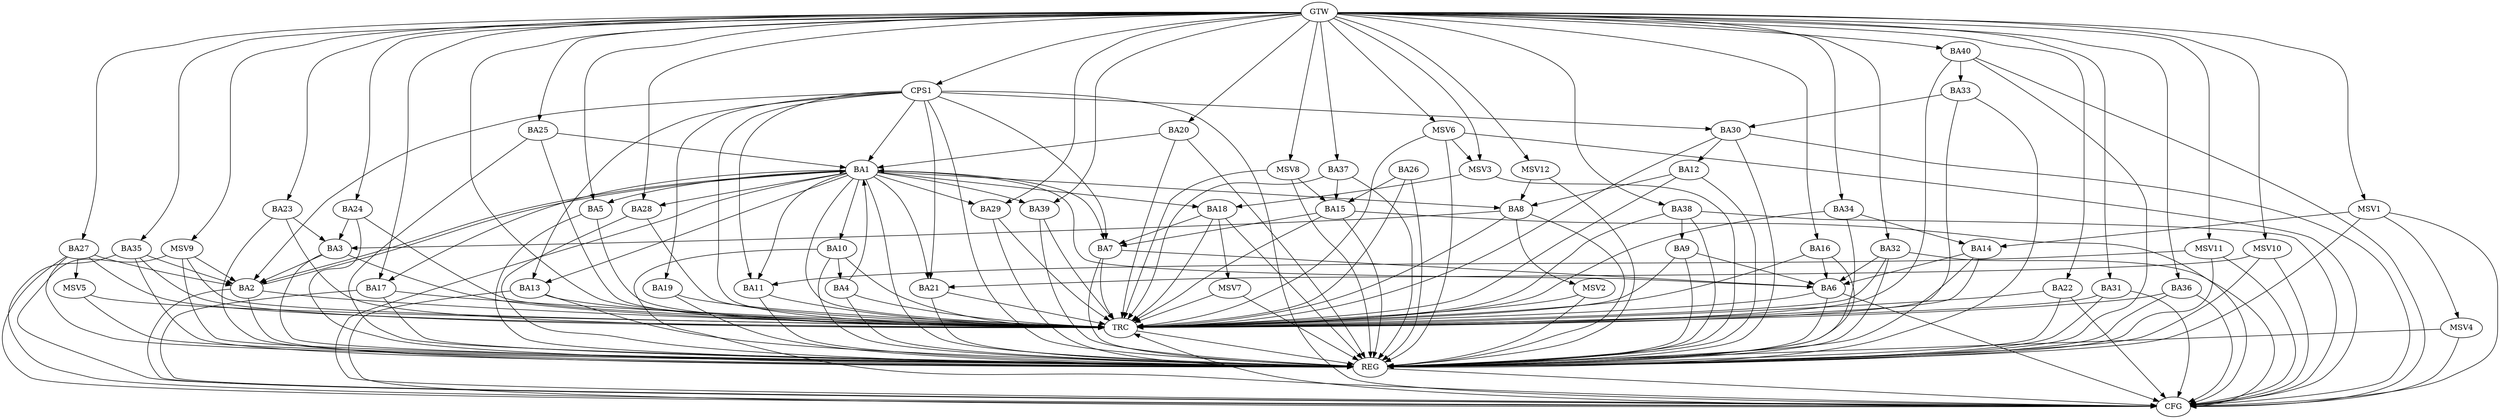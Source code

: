 strict digraph G {
  BA1 [ label="BA1" ];
  BA2 [ label="BA2" ];
  BA3 [ label="BA3" ];
  BA4 [ label="BA4" ];
  BA5 [ label="BA5" ];
  BA6 [ label="BA6" ];
  BA7 [ label="BA7" ];
  BA8 [ label="BA8" ];
  BA9 [ label="BA9" ];
  BA10 [ label="BA10" ];
  BA11 [ label="BA11" ];
  BA12 [ label="BA12" ];
  BA13 [ label="BA13" ];
  BA14 [ label="BA14" ];
  BA15 [ label="BA15" ];
  BA16 [ label="BA16" ];
  BA17 [ label="BA17" ];
  BA18 [ label="BA18" ];
  BA19 [ label="BA19" ];
  BA20 [ label="BA20" ];
  BA21 [ label="BA21" ];
  BA22 [ label="BA22" ];
  BA23 [ label="BA23" ];
  BA24 [ label="BA24" ];
  BA25 [ label="BA25" ];
  BA26 [ label="BA26" ];
  BA27 [ label="BA27" ];
  BA28 [ label="BA28" ];
  BA29 [ label="BA29" ];
  BA30 [ label="BA30" ];
  BA31 [ label="BA31" ];
  BA32 [ label="BA32" ];
  BA33 [ label="BA33" ];
  BA34 [ label="BA34" ];
  BA35 [ label="BA35" ];
  BA36 [ label="BA36" ];
  BA37 [ label="BA37" ];
  BA38 [ label="BA38" ];
  BA39 [ label="BA39" ];
  BA40 [ label="BA40" ];
  CPS1 [ label="CPS1" ];
  GTW [ label="GTW" ];
  REG [ label="REG" ];
  CFG [ label="CFG" ];
  TRC [ label="TRC" ];
  MSV1 [ label="MSV1" ];
  MSV2 [ label="MSV2" ];
  MSV3 [ label="MSV3" ];
  MSV4 [ label="MSV4" ];
  MSV5 [ label="MSV5" ];
  MSV6 [ label="MSV6" ];
  MSV7 [ label="MSV7" ];
  MSV8 [ label="MSV8" ];
  MSV9 [ label="MSV9" ];
  MSV10 [ label="MSV10" ];
  MSV11 [ label="MSV11" ];
  MSV12 [ label="MSV12" ];
  BA1 -> BA2;
  BA2 -> BA1;
  BA3 -> BA2;
  BA4 -> BA1;
  BA6 -> BA1;
  BA7 -> BA6;
  BA8 -> BA3;
  BA9 -> BA6;
  BA10 -> BA4;
  BA12 -> BA8;
  BA14 -> BA6;
  BA15 -> BA7;
  BA16 -> BA6;
  BA18 -> BA7;
  BA20 -> BA1;
  BA23 -> BA3;
  BA24 -> BA3;
  BA25 -> BA1;
  BA26 -> BA15;
  BA27 -> BA2;
  BA30 -> BA12;
  BA32 -> BA6;
  BA33 -> BA30;
  BA34 -> BA14;
  BA35 -> BA2;
  BA37 -> BA15;
  BA38 -> BA9;
  BA40 -> BA33;
  CPS1 -> BA13;
  CPS1 -> BA7;
  CPS1 -> BA2;
  CPS1 -> BA30;
  CPS1 -> BA11;
  CPS1 -> BA19;
  CPS1 -> BA1;
  CPS1 -> BA21;
  GTW -> BA5;
  GTW -> BA16;
  GTW -> BA17;
  GTW -> BA20;
  GTW -> BA22;
  GTW -> BA23;
  GTW -> BA24;
  GTW -> BA25;
  GTW -> BA27;
  GTW -> BA28;
  GTW -> BA29;
  GTW -> BA31;
  GTW -> BA32;
  GTW -> BA34;
  GTW -> BA35;
  GTW -> BA36;
  GTW -> BA37;
  GTW -> BA38;
  GTW -> BA39;
  GTW -> BA40;
  GTW -> CPS1;
  BA1 -> REG;
  BA2 -> REG;
  BA3 -> REG;
  BA4 -> REG;
  BA5 -> REG;
  BA6 -> REG;
  BA7 -> REG;
  BA8 -> REG;
  BA9 -> REG;
  BA10 -> REG;
  BA11 -> REG;
  BA12 -> REG;
  BA13 -> REG;
  BA14 -> REG;
  BA15 -> REG;
  BA16 -> REG;
  BA17 -> REG;
  BA18 -> REG;
  BA19 -> REG;
  BA20 -> REG;
  BA21 -> REG;
  BA22 -> REG;
  BA23 -> REG;
  BA24 -> REG;
  BA25 -> REG;
  BA26 -> REG;
  BA27 -> REG;
  BA28 -> REG;
  BA29 -> REG;
  BA30 -> REG;
  BA31 -> REG;
  BA32 -> REG;
  BA33 -> REG;
  BA34 -> REG;
  BA35 -> REG;
  BA36 -> REG;
  BA37 -> REG;
  BA38 -> REG;
  BA39 -> REG;
  BA40 -> REG;
  CPS1 -> REG;
  BA17 -> CFG;
  BA27 -> CFG;
  BA6 -> CFG;
  BA30 -> CFG;
  BA32 -> CFG;
  BA2 -> CFG;
  BA15 -> CFG;
  BA22 -> CFG;
  BA36 -> CFG;
  BA35 -> CFG;
  BA13 -> CFG;
  BA10 -> CFG;
  BA40 -> CFG;
  BA1 -> CFG;
  BA31 -> CFG;
  CPS1 -> CFG;
  BA38 -> CFG;
  REG -> CFG;
  BA1 -> TRC;
  BA2 -> TRC;
  BA3 -> TRC;
  BA4 -> TRC;
  BA5 -> TRC;
  BA6 -> TRC;
  BA7 -> TRC;
  BA8 -> TRC;
  BA9 -> TRC;
  BA10 -> TRC;
  BA11 -> TRC;
  BA12 -> TRC;
  BA13 -> TRC;
  BA14 -> TRC;
  BA15 -> TRC;
  BA16 -> TRC;
  BA17 -> TRC;
  BA18 -> TRC;
  BA19 -> TRC;
  BA20 -> TRC;
  BA21 -> TRC;
  BA22 -> TRC;
  BA23 -> TRC;
  BA24 -> TRC;
  BA25 -> TRC;
  BA26 -> TRC;
  BA27 -> TRC;
  BA28 -> TRC;
  BA29 -> TRC;
  BA30 -> TRC;
  BA31 -> TRC;
  BA32 -> TRC;
  BA33 -> TRC;
  BA34 -> TRC;
  BA35 -> TRC;
  BA36 -> TRC;
  BA37 -> TRC;
  BA38 -> TRC;
  BA39 -> TRC;
  BA40 -> TRC;
  CPS1 -> TRC;
  GTW -> TRC;
  CFG -> TRC;
  TRC -> REG;
  BA1 -> BA11;
  BA1 -> BA28;
  BA1 -> BA10;
  BA1 -> BA39;
  BA1 -> BA13;
  BA1 -> BA17;
  BA1 -> BA21;
  BA1 -> BA7;
  BA1 -> BA8;
  BA1 -> BA18;
  BA1 -> BA29;
  BA1 -> BA5;
  MSV1 -> BA14;
  GTW -> MSV1;
  MSV1 -> REG;
  MSV1 -> CFG;
  BA8 -> MSV2;
  MSV2 -> REG;
  MSV2 -> TRC;
  MSV3 -> BA18;
  GTW -> MSV3;
  MSV3 -> REG;
  MSV1 -> MSV4;
  MSV4 -> REG;
  MSV4 -> CFG;
  BA27 -> MSV5;
  MSV5 -> REG;
  MSV5 -> TRC;
  MSV6 -> MSV3;
  GTW -> MSV6;
  MSV6 -> REG;
  MSV6 -> TRC;
  MSV6 -> CFG;
  BA18 -> MSV7;
  MSV7 -> REG;
  MSV7 -> TRC;
  MSV8 -> BA15;
  GTW -> MSV8;
  MSV8 -> REG;
  MSV8 -> TRC;
  MSV9 -> BA2;
  GTW -> MSV9;
  MSV9 -> REG;
  MSV9 -> TRC;
  MSV9 -> CFG;
  MSV10 -> BA21;
  GTW -> MSV10;
  MSV10 -> REG;
  MSV10 -> CFG;
  MSV11 -> BA11;
  GTW -> MSV11;
  MSV11 -> REG;
  MSV11 -> CFG;
  MSV12 -> BA8;
  GTW -> MSV12;
  MSV12 -> REG;
}
